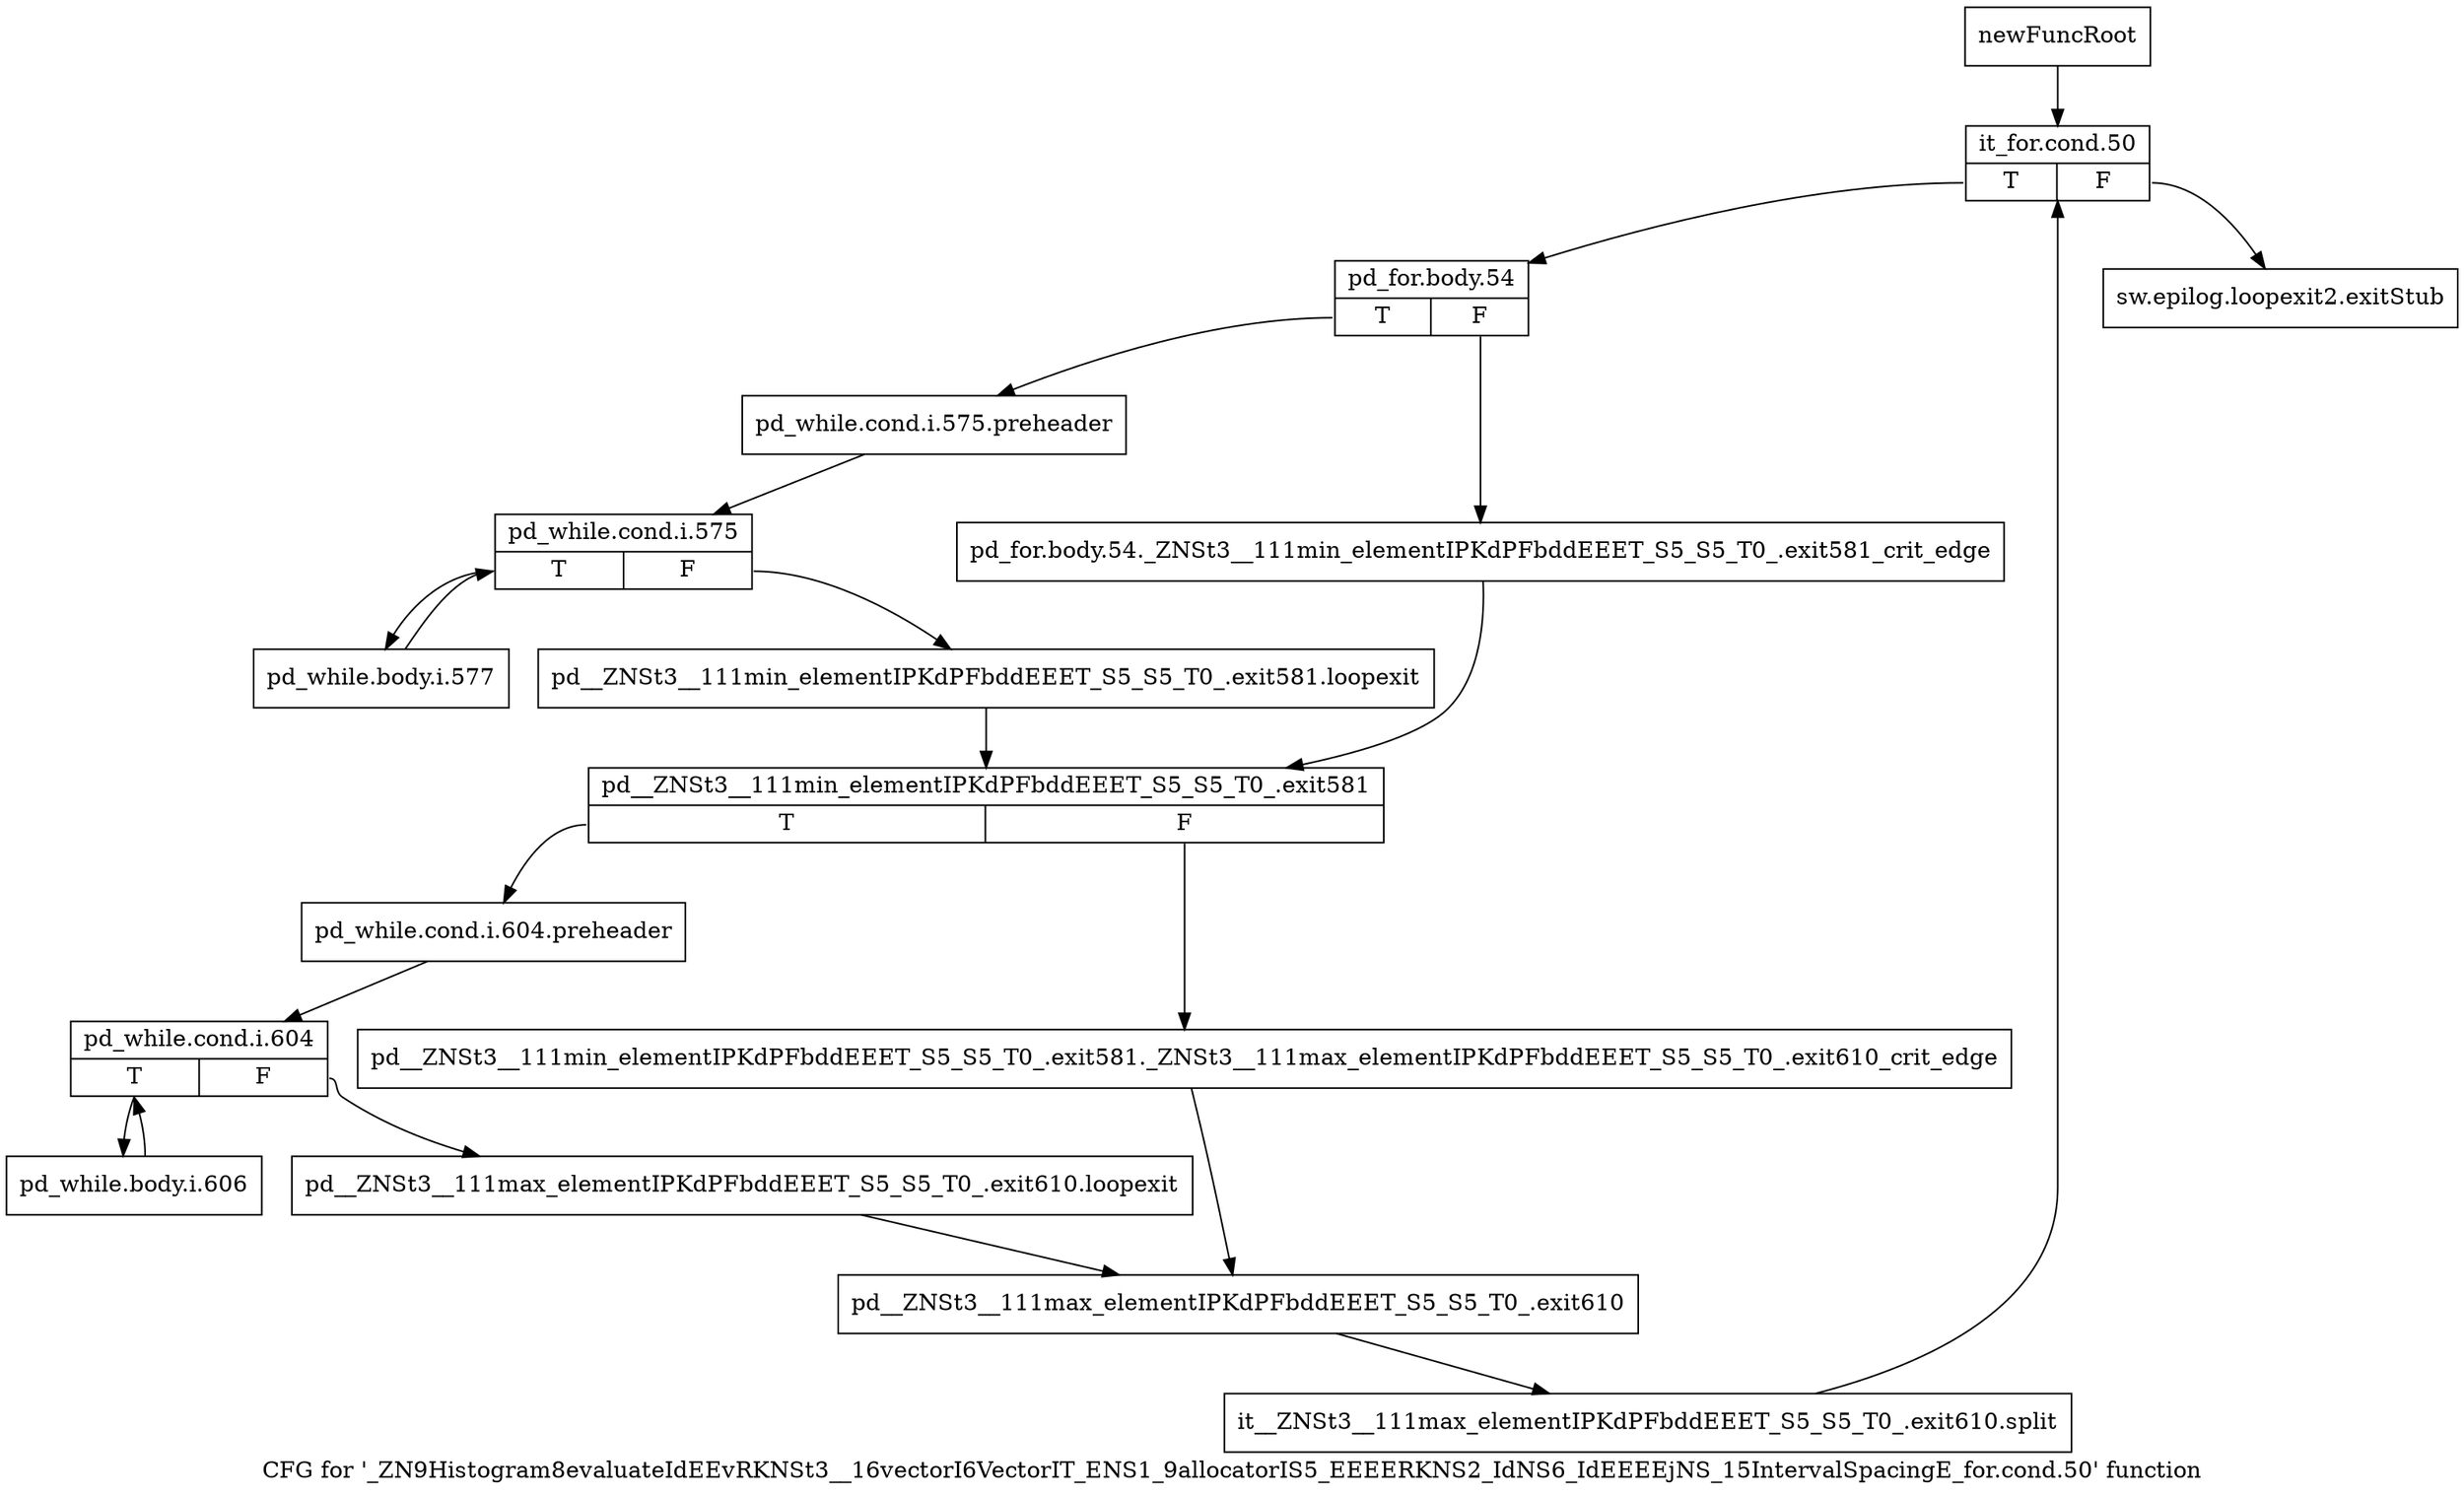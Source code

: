 digraph "CFG for '_ZN9Histogram8evaluateIdEEvRKNSt3__16vectorI6VectorIT_ENS1_9allocatorIS5_EEEERKNS2_IdNS6_IdEEEEjNS_15IntervalSpacingE_for.cond.50' function" {
	label="CFG for '_ZN9Histogram8evaluateIdEEvRKNSt3__16vectorI6VectorIT_ENS1_9allocatorIS5_EEEERKNS2_IdNS6_IdEEEEjNS_15IntervalSpacingE_for.cond.50' function";

	Node0x9469420 [shape=record,label="{newFuncRoot}"];
	Node0x9469420 -> Node0x94694c0;
	Node0x9469470 [shape=record,label="{sw.epilog.loopexit2.exitStub}"];
	Node0x94694c0 [shape=record,label="{it_for.cond.50|{<s0>T|<s1>F}}"];
	Node0x94694c0:s0 -> Node0x9469510;
	Node0x94694c0:s1 -> Node0x9469470;
	Node0x9469510 [shape=record,label="{pd_for.body.54|{<s0>T|<s1>F}}"];
	Node0x9469510:s0 -> Node0x94695b0;
	Node0x9469510:s1 -> Node0x9469560;
	Node0x9469560 [shape=record,label="{pd_for.body.54._ZNSt3__111min_elementIPKdPFbddEEET_S5_S5_T0_.exit581_crit_edge}"];
	Node0x9469560 -> Node0x94696a0;
	Node0x94695b0 [shape=record,label="{pd_while.cond.i.575.preheader}"];
	Node0x94695b0 -> Node0x9469600;
	Node0x9469600 [shape=record,label="{pd_while.cond.i.575|{<s0>T|<s1>F}}"];
	Node0x9469600:s0 -> Node0x94698d0;
	Node0x9469600:s1 -> Node0x9469650;
	Node0x9469650 [shape=record,label="{pd__ZNSt3__111min_elementIPKdPFbddEEET_S5_S5_T0_.exit581.loopexit}"];
	Node0x9469650 -> Node0x94696a0;
	Node0x94696a0 [shape=record,label="{pd__ZNSt3__111min_elementIPKdPFbddEEET_S5_S5_T0_.exit581|{<s0>T|<s1>F}}"];
	Node0x94696a0:s0 -> Node0x9469740;
	Node0x94696a0:s1 -> Node0x94696f0;
	Node0x94696f0 [shape=record,label="{pd__ZNSt3__111min_elementIPKdPFbddEEET_S5_S5_T0_.exit581._ZNSt3__111max_elementIPKdPFbddEEET_S5_S5_T0_.exit610_crit_edge}"];
	Node0x94696f0 -> Node0x9469830;
	Node0x9469740 [shape=record,label="{pd_while.cond.i.604.preheader}"];
	Node0x9469740 -> Node0x9469790;
	Node0x9469790 [shape=record,label="{pd_while.cond.i.604|{<s0>T|<s1>F}}"];
	Node0x9469790:s0 -> Node0x9469880;
	Node0x9469790:s1 -> Node0x94697e0;
	Node0x94697e0 [shape=record,label="{pd__ZNSt3__111max_elementIPKdPFbddEEET_S5_S5_T0_.exit610.loopexit}"];
	Node0x94697e0 -> Node0x9469830;
	Node0x9469830 [shape=record,label="{pd__ZNSt3__111max_elementIPKdPFbddEEET_S5_S5_T0_.exit610}"];
	Node0x9469830 -> Node0xb5d65d0;
	Node0xb5d65d0 [shape=record,label="{it__ZNSt3__111max_elementIPKdPFbddEEET_S5_S5_T0_.exit610.split}"];
	Node0xb5d65d0 -> Node0x94694c0;
	Node0x9469880 [shape=record,label="{pd_while.body.i.606}"];
	Node0x9469880 -> Node0x9469790;
	Node0x94698d0 [shape=record,label="{pd_while.body.i.577}"];
	Node0x94698d0 -> Node0x9469600;
}
